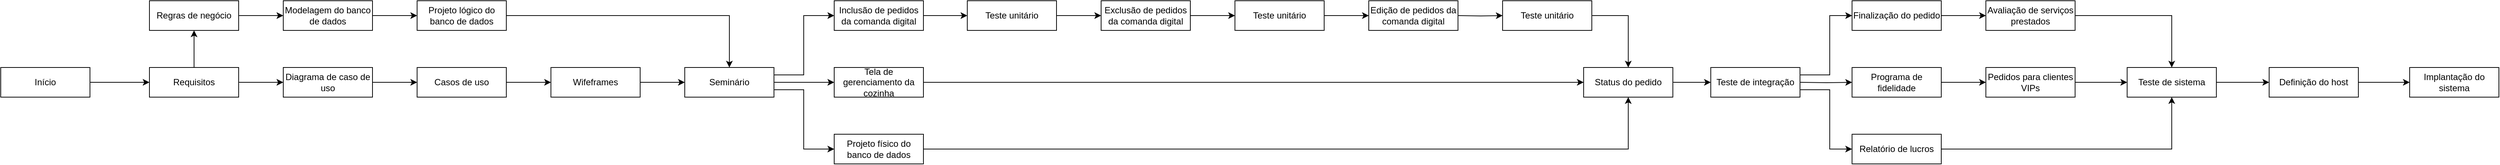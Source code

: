 <mxfile version="14.4.8" type="github" pages="2">
  <diagram id="0rYbWyMWJ96rx_BRSJQu" name="Page-1">
    <mxGraphModel dx="1374" dy="794" grid="1" gridSize="10" guides="1" tooltips="1" connect="1" arrows="1" fold="1" page="1" pageScale="1" pageWidth="827" pageHeight="1169" math="0" shadow="0">
      <root>
        <mxCell id="0" />
        <mxCell id="1" parent="0" />
        <mxCell id="MIa5Sn67d_xCS0-kCRzV-3" value="" style="edgeStyle=orthogonalEdgeStyle;rounded=0;orthogonalLoop=1;jettySize=auto;html=1;" edge="1" parent="1" source="MIa5Sn67d_xCS0-kCRzV-1" target="MIa5Sn67d_xCS0-kCRzV-2">
          <mxGeometry relative="1" as="geometry" />
        </mxCell>
        <mxCell id="MIa5Sn67d_xCS0-kCRzV-1" value="Início" style="rounded=0;whiteSpace=wrap;html=1;" vertex="1" parent="1">
          <mxGeometry y="160" width="120" height="40" as="geometry" />
        </mxCell>
        <mxCell id="MIa5Sn67d_xCS0-kCRzV-5" value="" style="edgeStyle=orthogonalEdgeStyle;rounded=0;orthogonalLoop=1;jettySize=auto;html=1;" edge="1" parent="1" source="MIa5Sn67d_xCS0-kCRzV-2" target="MIa5Sn67d_xCS0-kCRzV-4">
          <mxGeometry relative="1" as="geometry" />
        </mxCell>
        <mxCell id="MIa5Sn67d_xCS0-kCRzV-7" value="" style="edgeStyle=orthogonalEdgeStyle;rounded=0;orthogonalLoop=1;jettySize=auto;html=1;" edge="1" parent="1" source="MIa5Sn67d_xCS0-kCRzV-2" target="MIa5Sn67d_xCS0-kCRzV-6">
          <mxGeometry relative="1" as="geometry" />
        </mxCell>
        <mxCell id="MIa5Sn67d_xCS0-kCRzV-2" value="Requisitos" style="rounded=0;whiteSpace=wrap;html=1;" vertex="1" parent="1">
          <mxGeometry x="200" y="160" width="120" height="40" as="geometry" />
        </mxCell>
        <mxCell id="MIa5Sn67d_xCS0-kCRzV-52" value="" style="edgeStyle=orthogonalEdgeStyle;rounded=0;orthogonalLoop=1;jettySize=auto;html=1;" edge="1" parent="1" source="MIa5Sn67d_xCS0-kCRzV-4" target="MIa5Sn67d_xCS0-kCRzV-51">
          <mxGeometry relative="1" as="geometry" />
        </mxCell>
        <mxCell id="MIa5Sn67d_xCS0-kCRzV-4" value="Regras de negócio" style="rounded=0;whiteSpace=wrap;html=1;" vertex="1" parent="1">
          <mxGeometry x="200" y="70" width="120" height="40" as="geometry" />
        </mxCell>
        <mxCell id="MIa5Sn67d_xCS0-kCRzV-9" value="" style="edgeStyle=orthogonalEdgeStyle;rounded=0;orthogonalLoop=1;jettySize=auto;html=1;" edge="1" parent="1" source="MIa5Sn67d_xCS0-kCRzV-6" target="MIa5Sn67d_xCS0-kCRzV-8">
          <mxGeometry relative="1" as="geometry" />
        </mxCell>
        <mxCell id="MIa5Sn67d_xCS0-kCRzV-6" value="Diagrama de caso de uso" style="rounded=0;whiteSpace=wrap;html=1;" vertex="1" parent="1">
          <mxGeometry x="380" y="160" width="120" height="40" as="geometry" />
        </mxCell>
        <mxCell id="MIa5Sn67d_xCS0-kCRzV-11" value="" style="edgeStyle=orthogonalEdgeStyle;rounded=0;orthogonalLoop=1;jettySize=auto;html=1;" edge="1" parent="1" source="MIa5Sn67d_xCS0-kCRzV-8" target="MIa5Sn67d_xCS0-kCRzV-10">
          <mxGeometry relative="1" as="geometry" />
        </mxCell>
        <mxCell id="MIa5Sn67d_xCS0-kCRzV-8" value="Casos de uso" style="rounded=0;whiteSpace=wrap;html=1;" vertex="1" parent="1">
          <mxGeometry x="560" y="160" width="120" height="40" as="geometry" />
        </mxCell>
        <mxCell id="MIa5Sn67d_xCS0-kCRzV-13" value="" style="edgeStyle=orthogonalEdgeStyle;rounded=0;orthogonalLoop=1;jettySize=auto;html=1;" edge="1" parent="1" source="MIa5Sn67d_xCS0-kCRzV-10" target="MIa5Sn67d_xCS0-kCRzV-12">
          <mxGeometry relative="1" as="geometry" />
        </mxCell>
        <mxCell id="MIa5Sn67d_xCS0-kCRzV-10" value="Wifeframes" style="rounded=0;whiteSpace=wrap;html=1;" vertex="1" parent="1">
          <mxGeometry x="740" y="160" width="120" height="40" as="geometry" />
        </mxCell>
        <mxCell id="MIa5Sn67d_xCS0-kCRzV-26" value="" style="edgeStyle=orthogonalEdgeStyle;rounded=0;orthogonalLoop=1;jettySize=auto;html=1;entryX=0;entryY=0.5;entryDx=0;entryDy=0;" edge="1" parent="1" source="MIa5Sn67d_xCS0-kCRzV-12" target="MIa5Sn67d_xCS0-kCRzV-25">
          <mxGeometry relative="1" as="geometry">
            <Array as="points">
              <mxPoint x="1080" y="170" />
              <mxPoint x="1080" y="90" />
            </Array>
          </mxGeometry>
        </mxCell>
        <mxCell id="MIa5Sn67d_xCS0-kCRzV-35" style="edgeStyle=orthogonalEdgeStyle;rounded=0;orthogonalLoop=1;jettySize=auto;html=1;exitX=1;exitY=0.5;exitDx=0;exitDy=0;entryX=0;entryY=0.5;entryDx=0;entryDy=0;" edge="1" parent="1" source="MIa5Sn67d_xCS0-kCRzV-12" target="MIa5Sn67d_xCS0-kCRzV-33">
          <mxGeometry relative="1" as="geometry" />
        </mxCell>
        <mxCell id="MIa5Sn67d_xCS0-kCRzV-57" value="" style="edgeStyle=orthogonalEdgeStyle;rounded=0;orthogonalLoop=1;jettySize=auto;html=1;entryX=0;entryY=0.5;entryDx=0;entryDy=0;" edge="1" parent="1" source="MIa5Sn67d_xCS0-kCRzV-12" target="MIa5Sn67d_xCS0-kCRzV-56">
          <mxGeometry relative="1" as="geometry">
            <Array as="points">
              <mxPoint x="1080" y="190" />
              <mxPoint x="1080" y="270" />
            </Array>
          </mxGeometry>
        </mxCell>
        <mxCell id="MIa5Sn67d_xCS0-kCRzV-12" value="Seminário" style="rounded=0;whiteSpace=wrap;html=1;" vertex="1" parent="1">
          <mxGeometry x="920" y="160" width="120" height="40" as="geometry" />
        </mxCell>
        <mxCell id="MIa5Sn67d_xCS0-kCRzV-65" value="" style="edgeStyle=orthogonalEdgeStyle;rounded=0;orthogonalLoop=1;jettySize=auto;html=1;" edge="1" parent="1" source="MIa5Sn67d_xCS0-kCRzV-25" target="MIa5Sn67d_xCS0-kCRzV-64">
          <mxGeometry relative="1" as="geometry" />
        </mxCell>
        <mxCell id="MIa5Sn67d_xCS0-kCRzV-25" value="Inclusão de pedidos da comanda digital" style="rounded=0;whiteSpace=wrap;html=1;" vertex="1" parent="1">
          <mxGeometry x="1121" y="70" width="120" height="40" as="geometry" />
        </mxCell>
        <mxCell id="MIa5Sn67d_xCS0-kCRzV-27" value="Exclusão de pedidos da comanda digital" style="rounded=0;whiteSpace=wrap;html=1;" vertex="1" parent="1">
          <mxGeometry x="1480" y="70" width="120" height="40" as="geometry" />
        </mxCell>
        <mxCell id="MIa5Sn67d_xCS0-kCRzV-29" value="Edição de pedidos da comanda digital" style="rounded=0;whiteSpace=wrap;html=1;" vertex="1" parent="1">
          <mxGeometry x="1840" y="70" width="120" height="40" as="geometry" />
        </mxCell>
        <mxCell id="MIa5Sn67d_xCS0-kCRzV-37" value="" style="edgeStyle=orthogonalEdgeStyle;rounded=0;orthogonalLoop=1;jettySize=auto;html=1;" edge="1" parent="1" source="MIa5Sn67d_xCS0-kCRzV-33" target="MIa5Sn67d_xCS0-kCRzV-36">
          <mxGeometry relative="1" as="geometry" />
        </mxCell>
        <mxCell id="MIa5Sn67d_xCS0-kCRzV-33" value="Tela de gerenciamento da cozinha" style="rounded=0;whiteSpace=wrap;html=1;" vertex="1" parent="1">
          <mxGeometry x="1121" y="160" width="120" height="40" as="geometry" />
        </mxCell>
        <mxCell id="MIa5Sn67d_xCS0-kCRzV-40" value="" style="edgeStyle=orthogonalEdgeStyle;rounded=0;orthogonalLoop=1;jettySize=auto;html=1;entryX=0;entryY=0.5;entryDx=0;entryDy=0;" edge="1" parent="1" target="MIa5Sn67d_xCS0-kCRzV-39">
          <mxGeometry relative="1" as="geometry">
            <mxPoint x="2420" y="170" as="sourcePoint" />
            <Array as="points">
              <mxPoint x="2460" y="170" />
              <mxPoint x="2460" y="90" />
            </Array>
          </mxGeometry>
        </mxCell>
        <mxCell id="MIa5Sn67d_xCS0-kCRzV-42" value="" style="edgeStyle=orthogonalEdgeStyle;rounded=0;orthogonalLoop=1;jettySize=auto;html=1;exitX=1;exitY=0.5;exitDx=0;exitDy=0;" edge="1" parent="1" target="MIa5Sn67d_xCS0-kCRzV-41">
          <mxGeometry relative="1" as="geometry">
            <mxPoint x="2420" y="180" as="sourcePoint" />
          </mxGeometry>
        </mxCell>
        <mxCell id="MIa5Sn67d_xCS0-kCRzV-82" value="" style="edgeStyle=orthogonalEdgeStyle;rounded=0;orthogonalLoop=1;jettySize=auto;html=1;" edge="1" parent="1" source="MIa5Sn67d_xCS0-kCRzV-36" target="MIa5Sn67d_xCS0-kCRzV-81">
          <mxGeometry relative="1" as="geometry" />
        </mxCell>
        <mxCell id="MIa5Sn67d_xCS0-kCRzV-36" value="Status do pedido" style="rounded=0;whiteSpace=wrap;html=1;" vertex="1" parent="1">
          <mxGeometry x="2129" y="160" width="120" height="40" as="geometry" />
        </mxCell>
        <mxCell id="MIa5Sn67d_xCS0-kCRzV-50" value="" style="edgeStyle=orthogonalEdgeStyle;rounded=0;orthogonalLoop=1;jettySize=auto;html=1;" edge="1" parent="1" source="MIa5Sn67d_xCS0-kCRzV-39" target="MIa5Sn67d_xCS0-kCRzV-49">
          <mxGeometry relative="1" as="geometry" />
        </mxCell>
        <mxCell id="MIa5Sn67d_xCS0-kCRzV-39" value="Finalização do pedido" style="rounded=0;whiteSpace=wrap;html=1;" vertex="1" parent="1">
          <mxGeometry x="2490" y="70" width="120" height="40" as="geometry" />
        </mxCell>
        <mxCell id="MIa5Sn67d_xCS0-kCRzV-44" value="" style="edgeStyle=orthogonalEdgeStyle;rounded=0;orthogonalLoop=1;jettySize=auto;html=1;" edge="1" parent="1" source="MIa5Sn67d_xCS0-kCRzV-41" target="MIa5Sn67d_xCS0-kCRzV-43">
          <mxGeometry relative="1" as="geometry" />
        </mxCell>
        <mxCell id="MIa5Sn67d_xCS0-kCRzV-41" value="Programa de fidelidade" style="rounded=0;whiteSpace=wrap;html=1;" vertex="1" parent="1">
          <mxGeometry x="2490" y="160" width="120" height="40" as="geometry" />
        </mxCell>
        <mxCell id="MIa5Sn67d_xCS0-kCRzV-62" value="" style="edgeStyle=orthogonalEdgeStyle;rounded=0;orthogonalLoop=1;jettySize=auto;html=1;" edge="1" parent="1" source="MIa5Sn67d_xCS0-kCRzV-43" target="MIa5Sn67d_xCS0-kCRzV-61">
          <mxGeometry relative="1" as="geometry" />
        </mxCell>
        <mxCell id="MIa5Sn67d_xCS0-kCRzV-43" value="Pedidos para clientes VIPs" style="rounded=0;whiteSpace=wrap;html=1;" vertex="1" parent="1">
          <mxGeometry x="2670" y="160" width="120" height="40" as="geometry" />
        </mxCell>
        <mxCell id="MIa5Sn67d_xCS0-kCRzV-60" style="edgeStyle=orthogonalEdgeStyle;rounded=0;orthogonalLoop=1;jettySize=auto;html=1;entryX=0.5;entryY=1;entryDx=0;entryDy=0;" edge="1" parent="1" source="MIa5Sn67d_xCS0-kCRzV-47" target="MIa5Sn67d_xCS0-kCRzV-61">
          <mxGeometry relative="1" as="geometry">
            <mxPoint x="2910" y="270" as="targetPoint" />
          </mxGeometry>
        </mxCell>
        <mxCell id="MIa5Sn67d_xCS0-kCRzV-47" value="Relatório de lucros" style="rounded=0;whiteSpace=wrap;html=1;" vertex="1" parent="1">
          <mxGeometry x="2490" y="250" width="120" height="40" as="geometry" />
        </mxCell>
        <mxCell id="MIa5Sn67d_xCS0-kCRzV-63" style="edgeStyle=orthogonalEdgeStyle;rounded=0;orthogonalLoop=1;jettySize=auto;html=1;" edge="1" parent="1" source="MIa5Sn67d_xCS0-kCRzV-49" target="MIa5Sn67d_xCS0-kCRzV-61">
          <mxGeometry relative="1" as="geometry" />
        </mxCell>
        <mxCell id="MIa5Sn67d_xCS0-kCRzV-49" value="Avaliação de serviços prestados" style="rounded=0;whiteSpace=wrap;html=1;" vertex="1" parent="1">
          <mxGeometry x="2670" y="70" width="120" height="40" as="geometry" />
        </mxCell>
        <mxCell id="MIa5Sn67d_xCS0-kCRzV-54" value="" style="edgeStyle=orthogonalEdgeStyle;rounded=0;orthogonalLoop=1;jettySize=auto;html=1;" edge="1" parent="1" source="MIa5Sn67d_xCS0-kCRzV-51" target="MIa5Sn67d_xCS0-kCRzV-53">
          <mxGeometry relative="1" as="geometry" />
        </mxCell>
        <mxCell id="MIa5Sn67d_xCS0-kCRzV-51" value="Modelagem do banco de dados" style="rounded=0;whiteSpace=wrap;html=1;" vertex="1" parent="1">
          <mxGeometry x="380" y="70" width="120" height="40" as="geometry" />
        </mxCell>
        <mxCell id="MIa5Sn67d_xCS0-kCRzV-55" style="edgeStyle=orthogonalEdgeStyle;rounded=0;orthogonalLoop=1;jettySize=auto;html=1;entryX=0.5;entryY=0;entryDx=0;entryDy=0;" edge="1" parent="1" source="MIa5Sn67d_xCS0-kCRzV-53" target="MIa5Sn67d_xCS0-kCRzV-12">
          <mxGeometry relative="1" as="geometry" />
        </mxCell>
        <mxCell id="MIa5Sn67d_xCS0-kCRzV-53" value="Projeto lógico do banco de dados" style="rounded=0;whiteSpace=wrap;html=1;" vertex="1" parent="1">
          <mxGeometry x="560" y="70" width="120" height="40" as="geometry" />
        </mxCell>
        <mxCell id="MIa5Sn67d_xCS0-kCRzV-59" style="edgeStyle=orthogonalEdgeStyle;rounded=0;orthogonalLoop=1;jettySize=auto;html=1;entryX=0.5;entryY=1;entryDx=0;entryDy=0;" edge="1" parent="1" source="MIa5Sn67d_xCS0-kCRzV-56" target="MIa5Sn67d_xCS0-kCRzV-36">
          <mxGeometry relative="1" as="geometry" />
        </mxCell>
        <mxCell id="MIa5Sn67d_xCS0-kCRzV-56" value="Projeto físico do banco de dados" style="rounded=0;whiteSpace=wrap;html=1;" vertex="1" parent="1">
          <mxGeometry x="1121" y="250" width="120" height="40" as="geometry" />
        </mxCell>
        <mxCell id="MIa5Sn67d_xCS0-kCRzV-70" value="" style="edgeStyle=orthogonalEdgeStyle;rounded=0;orthogonalLoop=1;jettySize=auto;html=1;" edge="1" parent="1" source="MIa5Sn67d_xCS0-kCRzV-61" target="MIa5Sn67d_xCS0-kCRzV-69">
          <mxGeometry relative="1" as="geometry" />
        </mxCell>
        <mxCell id="MIa5Sn67d_xCS0-kCRzV-61" value="Teste de sistema" style="rounded=0;whiteSpace=wrap;html=1;" vertex="1" parent="1">
          <mxGeometry x="2860" y="160" width="120" height="40" as="geometry" />
        </mxCell>
        <mxCell id="MIa5Sn67d_xCS0-kCRzV-75" style="edgeStyle=orthogonalEdgeStyle;rounded=0;orthogonalLoop=1;jettySize=auto;html=1;entryX=0;entryY=0.5;entryDx=0;entryDy=0;" edge="1" parent="1" source="MIa5Sn67d_xCS0-kCRzV-64" target="MIa5Sn67d_xCS0-kCRzV-27">
          <mxGeometry relative="1" as="geometry" />
        </mxCell>
        <mxCell id="MIa5Sn67d_xCS0-kCRzV-64" value="Teste unitário" style="rounded=0;whiteSpace=wrap;html=1;" vertex="1" parent="1">
          <mxGeometry x="1300" y="70" width="120" height="40" as="geometry" />
        </mxCell>
        <mxCell id="MIa5Sn67d_xCS0-kCRzV-72" value="" style="edgeStyle=orthogonalEdgeStyle;rounded=0;orthogonalLoop=1;jettySize=auto;html=1;" edge="1" parent="1" source="MIa5Sn67d_xCS0-kCRzV-69" target="MIa5Sn67d_xCS0-kCRzV-71">
          <mxGeometry relative="1" as="geometry" />
        </mxCell>
        <mxCell id="MIa5Sn67d_xCS0-kCRzV-69" value="Definição do host" style="rounded=0;whiteSpace=wrap;html=1;" vertex="1" parent="1">
          <mxGeometry x="3051" y="160" width="120" height="40" as="geometry" />
        </mxCell>
        <mxCell id="MIa5Sn67d_xCS0-kCRzV-71" value="Implantação do sistema" style="rounded=0;whiteSpace=wrap;html=1;" vertex="1" parent="1">
          <mxGeometry x="3240" y="160" width="120" height="40" as="geometry" />
        </mxCell>
        <mxCell id="MIa5Sn67d_xCS0-kCRzV-73" value="" style="edgeStyle=orthogonalEdgeStyle;rounded=0;orthogonalLoop=1;jettySize=auto;html=1;exitX=1;exitY=0.5;exitDx=0;exitDy=0;" edge="1" parent="1" target="MIa5Sn67d_xCS0-kCRzV-74" source="MIa5Sn67d_xCS0-kCRzV-27">
          <mxGeometry relative="1" as="geometry">
            <mxPoint x="1630" y="90" as="sourcePoint" />
          </mxGeometry>
        </mxCell>
        <mxCell id="MIa5Sn67d_xCS0-kCRzV-76" style="edgeStyle=orthogonalEdgeStyle;rounded=0;orthogonalLoop=1;jettySize=auto;html=1;entryX=0;entryY=0.5;entryDx=0;entryDy=0;" edge="1" parent="1" source="MIa5Sn67d_xCS0-kCRzV-74" target="MIa5Sn67d_xCS0-kCRzV-29">
          <mxGeometry relative="1" as="geometry" />
        </mxCell>
        <mxCell id="MIa5Sn67d_xCS0-kCRzV-74" value="Teste unitário" style="rounded=0;whiteSpace=wrap;html=1;" vertex="1" parent="1">
          <mxGeometry x="1660" y="70" width="120" height="40" as="geometry" />
        </mxCell>
        <mxCell id="MIa5Sn67d_xCS0-kCRzV-77" value="" style="edgeStyle=orthogonalEdgeStyle;rounded=0;orthogonalLoop=1;jettySize=auto;html=1;" edge="1" parent="1" target="MIa5Sn67d_xCS0-kCRzV-78">
          <mxGeometry relative="1" as="geometry">
            <mxPoint x="1960" y="90" as="sourcePoint" />
          </mxGeometry>
        </mxCell>
        <mxCell id="MIa5Sn67d_xCS0-kCRzV-79" style="edgeStyle=orthogonalEdgeStyle;rounded=0;orthogonalLoop=1;jettySize=auto;html=1;entryX=0.5;entryY=0;entryDx=0;entryDy=0;" edge="1" parent="1" source="MIa5Sn67d_xCS0-kCRzV-78" target="MIa5Sn67d_xCS0-kCRzV-36">
          <mxGeometry relative="1" as="geometry">
            <Array as="points">
              <mxPoint x="2189" y="90" />
            </Array>
          </mxGeometry>
        </mxCell>
        <mxCell id="MIa5Sn67d_xCS0-kCRzV-78" value="Teste unitário" style="rounded=0;whiteSpace=wrap;html=1;" vertex="1" parent="1">
          <mxGeometry x="2020" y="70" width="120" height="40" as="geometry" />
        </mxCell>
        <mxCell id="MIa5Sn67d_xCS0-kCRzV-83" style="edgeStyle=orthogonalEdgeStyle;rounded=0;orthogonalLoop=1;jettySize=auto;html=1;exitX=1;exitY=0.75;exitDx=0;exitDy=0;entryX=0;entryY=0.5;entryDx=0;entryDy=0;" edge="1" parent="1" source="MIa5Sn67d_xCS0-kCRzV-81" target="MIa5Sn67d_xCS0-kCRzV-47">
          <mxGeometry relative="1" as="geometry">
            <Array as="points">
              <mxPoint x="2460" y="190" />
              <mxPoint x="2460" y="270" />
            </Array>
          </mxGeometry>
        </mxCell>
        <mxCell id="MIa5Sn67d_xCS0-kCRzV-81" value="Teste de integração" style="rounded=0;whiteSpace=wrap;html=1;" vertex="1" parent="1">
          <mxGeometry x="2300" y="160" width="120" height="40" as="geometry" />
        </mxCell>
      </root>
    </mxGraphModel>
  </diagram>
  <diagram id="1AoWvpnZ5UX_gTgNOQz5" name="Page-2">
    <mxGraphModel dx="782" dy="469" grid="1" gridSize="10" guides="1" tooltips="1" connect="1" arrows="1" fold="1" page="1" pageScale="1" pageWidth="827" pageHeight="1169" math="0" shadow="0">
      <root>
        <mxCell id="LhBrieniG5nMcOggNepZ-0" />
        <mxCell id="LhBrieniG5nMcOggNepZ-1" parent="LhBrieniG5nMcOggNepZ-0" />
        <mxCell id="HGAQZBafIRYrkaxL3XiC-3" style="edgeStyle=orthogonalEdgeStyle;rounded=0;orthogonalLoop=1;jettySize=auto;html=1;exitX=0.75;exitY=1;exitDx=0;exitDy=0;entryX=0;entryY=0.5;entryDx=0;entryDy=0;" parent="LhBrieniG5nMcOggNepZ-1" source="HGAQZBafIRYrkaxL3XiC-4" target="HGAQZBafIRYrkaxL3XiC-11" edge="1">
          <mxGeometry relative="1" as="geometry">
            <Array as="points">
              <mxPoint x="90" y="300" />
              <mxPoint x="90" y="370" />
            </Array>
          </mxGeometry>
        </mxCell>
        <mxCell id="8DWckjGO-NJnt1gXmchd-3" style="edgeStyle=orthogonalEdgeStyle;rounded=0;orthogonalLoop=1;jettySize=auto;html=1;entryX=0;entryY=0.5;entryDx=0;entryDy=0;" edge="1" parent="LhBrieniG5nMcOggNepZ-1" source="HGAQZBafIRYrkaxL3XiC-4" target="8DWckjGO-NJnt1gXmchd-2">
          <mxGeometry relative="1" as="geometry" />
        </mxCell>
        <mxCell id="HGAQZBafIRYrkaxL3XiC-4" value="INICIO" style="rounded=0;whiteSpace=wrap;html=1;" parent="LhBrieniG5nMcOggNepZ-1" vertex="1">
          <mxGeometry x="40" y="260" width="100" height="40" as="geometry" />
        </mxCell>
        <mxCell id="HGAQZBafIRYrkaxL3XiC-17" style="edgeStyle=orthogonalEdgeStyle;rounded=0;orthogonalLoop=1;jettySize=auto;html=1;entryX=0;entryY=0.5;entryDx=0;entryDy=0;" parent="LhBrieniG5nMcOggNepZ-1" source="HGAQZBafIRYrkaxL3XiC-11" edge="1" target="8DWckjGO-NJnt1gXmchd-0">
          <mxGeometry relative="1" as="geometry">
            <mxPoint x="350" y="370" as="targetPoint" />
          </mxGeometry>
        </mxCell>
        <mxCell id="HGAQZBafIRYrkaxL3XiC-18" style="edgeStyle=orthogonalEdgeStyle;rounded=0;orthogonalLoop=1;jettySize=auto;html=1;" parent="LhBrieniG5nMcOggNepZ-1" source="HGAQZBafIRYrkaxL3XiC-11" edge="1">
          <mxGeometry relative="1" as="geometry">
            <mxPoint x="230" y="450" as="targetPoint" />
          </mxGeometry>
        </mxCell>
        <mxCell id="HGAQZBafIRYrkaxL3XiC-11" value="Codificação" style="rounded=0;whiteSpace=wrap;html=1;" parent="LhBrieniG5nMcOggNepZ-1" vertex="1">
          <mxGeometry x="180" y="350" width="100" height="40" as="geometry" />
        </mxCell>
        <mxCell id="HGAQZBafIRYrkaxL3XiC-16" value="Termino" style="rounded=0;whiteSpace=wrap;html=1;" parent="LhBrieniG5nMcOggNepZ-1" vertex="1">
          <mxGeometry x="660" y="280" width="100" height="40" as="geometry" />
        </mxCell>
        <mxCell id="HGAQZBafIRYrkaxL3XiC-20" style="edgeStyle=orthogonalEdgeStyle;rounded=0;orthogonalLoop=1;jettySize=auto;html=1;" parent="LhBrieniG5nMcOggNepZ-1" source="HGAQZBafIRYrkaxL3XiC-19" edge="1">
          <mxGeometry relative="1" as="geometry">
            <mxPoint x="330" y="470" as="targetPoint" />
          </mxGeometry>
        </mxCell>
        <mxCell id="HGAQZBafIRYrkaxL3XiC-19" value="Banco de dados" style="rounded=0;whiteSpace=wrap;html=1;" parent="LhBrieniG5nMcOggNepZ-1" vertex="1">
          <mxGeometry x="180" y="450" width="100" height="40" as="geometry" />
        </mxCell>
        <mxCell id="HGAQZBafIRYrkaxL3XiC-22" style="edgeStyle=orthogonalEdgeStyle;rounded=0;orthogonalLoop=1;jettySize=auto;html=1;" parent="LhBrieniG5nMcOggNepZ-1" source="HGAQZBafIRYrkaxL3XiC-21" edge="1">
          <mxGeometry relative="1" as="geometry">
            <mxPoint x="380" y="540" as="targetPoint" />
          </mxGeometry>
        </mxCell>
        <mxCell id="HGAQZBafIRYrkaxL3XiC-24" style="edgeStyle=orthogonalEdgeStyle;rounded=0;orthogonalLoop=1;jettySize=auto;html=1;entryX=0;entryY=0.5;entryDx=0;entryDy=0;" parent="LhBrieniG5nMcOggNepZ-1" source="HGAQZBafIRYrkaxL3XiC-21" target="HGAQZBafIRYrkaxL3XiC-26" edge="1">
          <mxGeometry relative="1" as="geometry">
            <mxPoint x="470" y="470" as="targetPoint" />
          </mxGeometry>
        </mxCell>
        <mxCell id="HGAQZBafIRYrkaxL3XiC-21" value="Modelagem" style="rounded=0;whiteSpace=wrap;html=1;" parent="LhBrieniG5nMcOggNepZ-1" vertex="1">
          <mxGeometry x="330" y="450" width="100" height="40" as="geometry" />
        </mxCell>
        <mxCell id="HGAQZBafIRYrkaxL3XiC-27" style="edgeStyle=orthogonalEdgeStyle;rounded=0;orthogonalLoop=1;jettySize=auto;html=1;entryX=0.5;entryY=1;entryDx=0;entryDy=0;" parent="LhBrieniG5nMcOggNepZ-1" source="HGAQZBafIRYrkaxL3XiC-23" target="HGAQZBafIRYrkaxL3XiC-26" edge="1">
          <mxGeometry relative="1" as="geometry" />
        </mxCell>
        <mxCell id="HGAQZBafIRYrkaxL3XiC-23" value="Projeto logico" style="rounded=0;whiteSpace=wrap;html=1;" parent="LhBrieniG5nMcOggNepZ-1" vertex="1">
          <mxGeometry x="330" y="545" width="100" height="40" as="geometry" />
        </mxCell>
        <mxCell id="8DWckjGO-NJnt1gXmchd-1" style="edgeStyle=orthogonalEdgeStyle;rounded=0;orthogonalLoop=1;jettySize=auto;html=1;entryX=0.5;entryY=1;entryDx=0;entryDy=0;" edge="1" parent="LhBrieniG5nMcOggNepZ-1" source="HGAQZBafIRYrkaxL3XiC-26" target="HGAQZBafIRYrkaxL3XiC-29">
          <mxGeometry relative="1" as="geometry" />
        </mxCell>
        <mxCell id="HGAQZBafIRYrkaxL3XiC-26" value="Projeto Fisico" style="rounded=0;whiteSpace=wrap;html=1;" parent="LhBrieniG5nMcOggNepZ-1" vertex="1">
          <mxGeometry x="510" y="450" width="100" height="40" as="geometry" />
        </mxCell>
        <mxCell id="HGAQZBafIRYrkaxL3XiC-31" style="edgeStyle=orthogonalEdgeStyle;rounded=0;orthogonalLoop=1;jettySize=auto;html=1;entryX=0;entryY=0.5;entryDx=0;entryDy=0;exitX=1;exitY=0.5;exitDx=0;exitDy=0;" parent="LhBrieniG5nMcOggNepZ-1" source="8DWckjGO-NJnt1gXmchd-0" target="HGAQZBafIRYrkaxL3XiC-29" edge="1">
          <mxGeometry relative="1" as="geometry">
            <mxPoint x="450" y="370" as="sourcePoint" />
          </mxGeometry>
        </mxCell>
        <mxCell id="HGAQZBafIRYrkaxL3XiC-29" value="Modelagem" style="rounded=0;whiteSpace=wrap;html=1;" parent="LhBrieniG5nMcOggNepZ-1" vertex="1">
          <mxGeometry x="510" y="350" width="100" height="40" as="geometry" />
        </mxCell>
        <mxCell id="8DWckjGO-NJnt1gXmchd-0" value="Front-End" style="rounded=0;whiteSpace=wrap;html=1;" vertex="1" parent="LhBrieniG5nMcOggNepZ-1">
          <mxGeometry x="330" y="350" width="100" height="40" as="geometry" />
        </mxCell>
        <mxCell id="8DWckjGO-NJnt1gXmchd-5" style="edgeStyle=orthogonalEdgeStyle;rounded=0;orthogonalLoop=1;jettySize=auto;html=1;" edge="1" parent="LhBrieniG5nMcOggNepZ-1" source="8DWckjGO-NJnt1gXmchd-2">
          <mxGeometry relative="1" as="geometry">
            <mxPoint x="330" y="280" as="targetPoint" />
          </mxGeometry>
        </mxCell>
        <mxCell id="8DWckjGO-NJnt1gXmchd-2" value="Regra de Negocio" style="rounded=0;whiteSpace=wrap;html=1;" vertex="1" parent="LhBrieniG5nMcOggNepZ-1">
          <mxGeometry x="180" y="260" width="100" height="40" as="geometry" />
        </mxCell>
        <mxCell id="8DWckjGO-NJnt1gXmchd-8" style="edgeStyle=orthogonalEdgeStyle;rounded=0;orthogonalLoop=1;jettySize=auto;html=1;entryX=0.5;entryY=0;entryDx=0;entryDy=0;" edge="1" parent="LhBrieniG5nMcOggNepZ-1" source="8DWckjGO-NJnt1gXmchd-7" target="8DWckjGO-NJnt1gXmchd-0">
          <mxGeometry relative="1" as="geometry" />
        </mxCell>
        <mxCell id="8DWckjGO-NJnt1gXmchd-7" value="Wireframes" style="rounded=0;whiteSpace=wrap;html=1;" vertex="1" parent="LhBrieniG5nMcOggNepZ-1">
          <mxGeometry x="330" y="260" width="100" height="40" as="geometry" />
        </mxCell>
      </root>
    </mxGraphModel>
  </diagram>
</mxfile>
